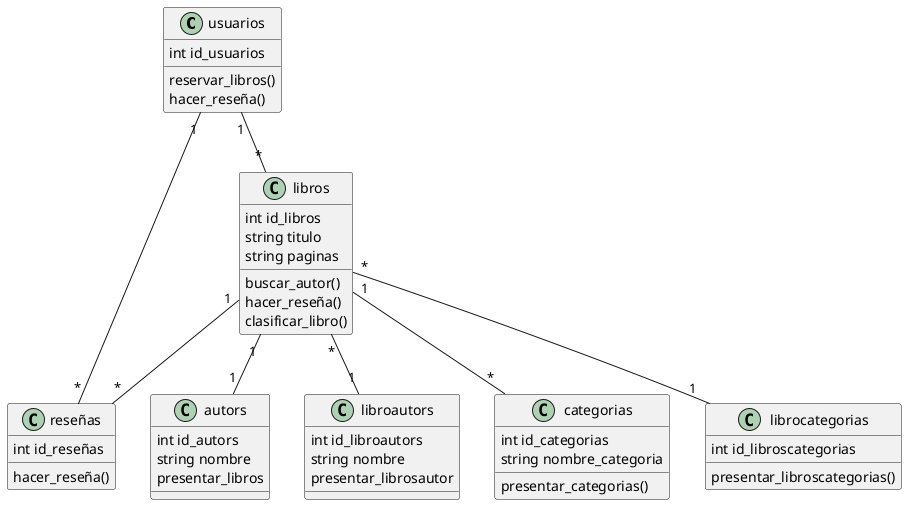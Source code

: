 @startuml

class usuarios {
int id_usuarios
reservar_libros()
hacer_reseña()

}
class libros {
    int id_libros
    string titulo
    string paginas 
    buscar_autor()
    hacer_reseña()
    clasificar_libro()

}
class reseñas {
    int id_reseñas 
    hacer_reseña()
}
class autors {
    int id_autors
    string nombre
    presentar_libros
  
}
class libroautors {
    int id_libroautors
    string nombre
    presentar_librosautor
  
}
class categorias {
    int id_categorias
    string nombre_categoria
    presentar_categorias()
}

class librocategorias {
    int id_libroscategorias
    presentar_libroscategorias()
}




usuarios "1"--"*" libros
usuarios "1"--"*" reseñas
libros "1"--"*" reseñas
libros "1"--"1" autors
libros "*"--"1" libroautors
libros "*"--"1" librocategorias
libros "1"--"*" categorias

@enduml